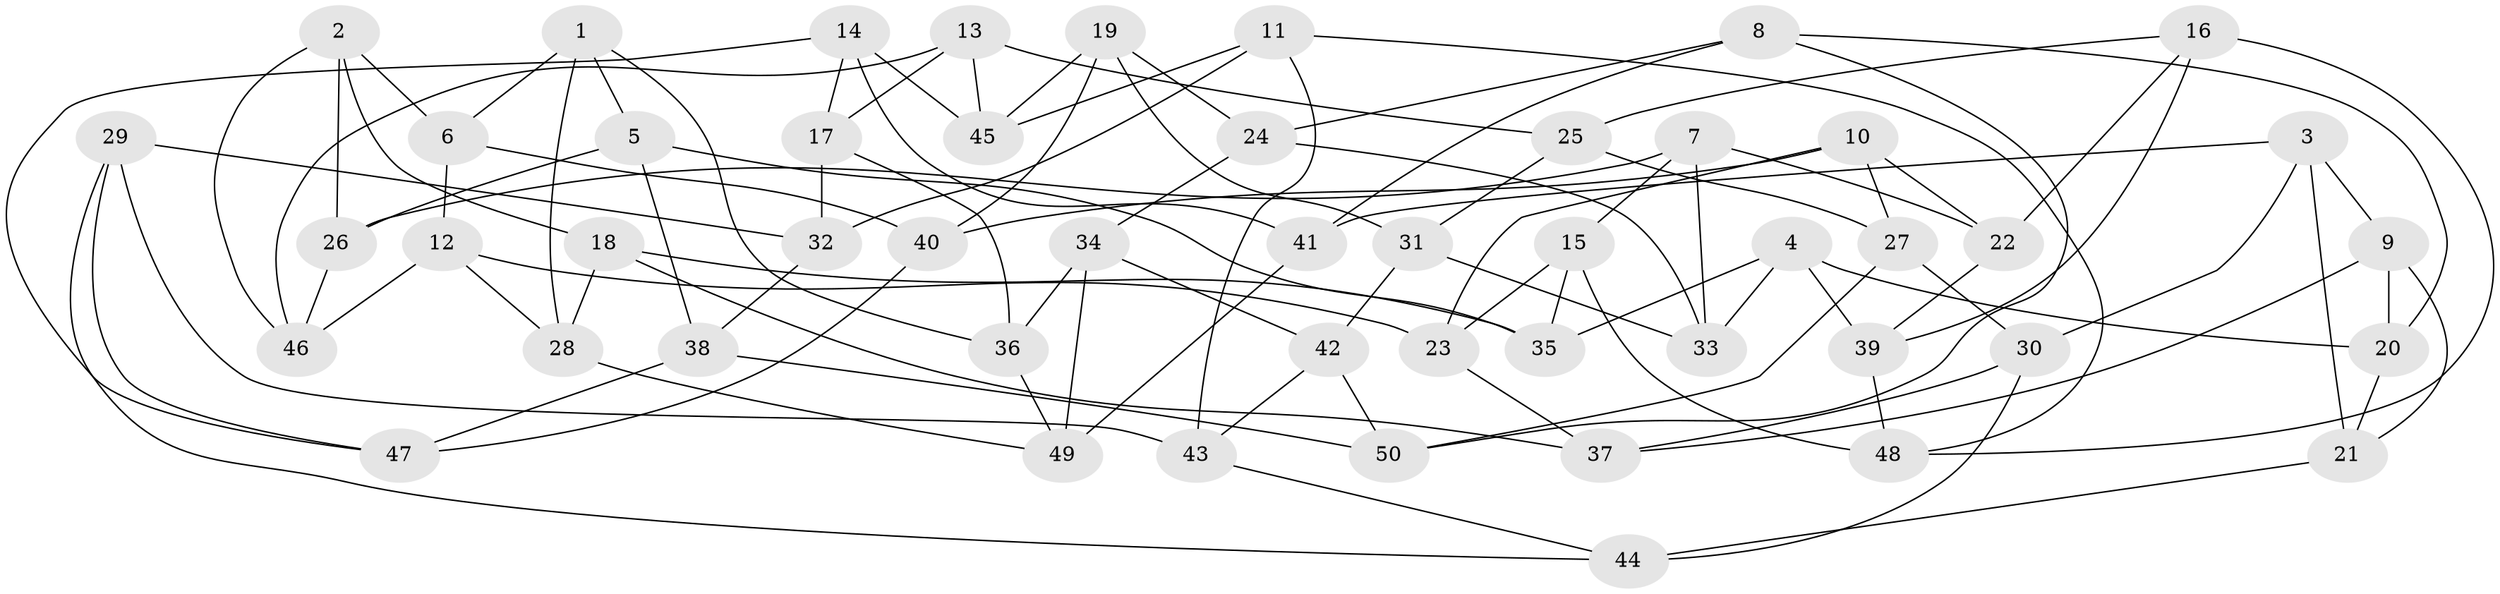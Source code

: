 // coarse degree distribution, {3: 0.0967741935483871, 8: 0.03225806451612903, 7: 0.06451612903225806, 6: 0.03225806451612903, 4: 0.7419354838709677, 9: 0.03225806451612903}
// Generated by graph-tools (version 1.1) at 2025/54/03/04/25 22:54:02]
// undirected, 50 vertices, 100 edges
graph export_dot {
  node [color=gray90,style=filled];
  1;
  2;
  3;
  4;
  5;
  6;
  7;
  8;
  9;
  10;
  11;
  12;
  13;
  14;
  15;
  16;
  17;
  18;
  19;
  20;
  21;
  22;
  23;
  24;
  25;
  26;
  27;
  28;
  29;
  30;
  31;
  32;
  33;
  34;
  35;
  36;
  37;
  38;
  39;
  40;
  41;
  42;
  43;
  44;
  45;
  46;
  47;
  48;
  49;
  50;
  1 -- 6;
  1 -- 36;
  1 -- 28;
  1 -- 5;
  2 -- 26;
  2 -- 6;
  2 -- 18;
  2 -- 46;
  3 -- 30;
  3 -- 41;
  3 -- 21;
  3 -- 9;
  4 -- 39;
  4 -- 20;
  4 -- 35;
  4 -- 33;
  5 -- 38;
  5 -- 26;
  5 -- 35;
  6 -- 40;
  6 -- 12;
  7 -- 15;
  7 -- 33;
  7 -- 26;
  7 -- 22;
  8 -- 50;
  8 -- 41;
  8 -- 20;
  8 -- 24;
  9 -- 20;
  9 -- 21;
  9 -- 37;
  10 -- 23;
  10 -- 22;
  10 -- 40;
  10 -- 27;
  11 -- 45;
  11 -- 32;
  11 -- 48;
  11 -- 43;
  12 -- 23;
  12 -- 46;
  12 -- 28;
  13 -- 46;
  13 -- 25;
  13 -- 45;
  13 -- 17;
  14 -- 45;
  14 -- 47;
  14 -- 17;
  14 -- 41;
  15 -- 48;
  15 -- 35;
  15 -- 23;
  16 -- 25;
  16 -- 48;
  16 -- 39;
  16 -- 22;
  17 -- 36;
  17 -- 32;
  18 -- 28;
  18 -- 37;
  18 -- 35;
  19 -- 45;
  19 -- 31;
  19 -- 24;
  19 -- 40;
  20 -- 21;
  21 -- 44;
  22 -- 39;
  23 -- 37;
  24 -- 33;
  24 -- 34;
  25 -- 31;
  25 -- 27;
  26 -- 46;
  27 -- 30;
  27 -- 50;
  28 -- 49;
  29 -- 47;
  29 -- 44;
  29 -- 43;
  29 -- 32;
  30 -- 37;
  30 -- 44;
  31 -- 33;
  31 -- 42;
  32 -- 38;
  34 -- 42;
  34 -- 36;
  34 -- 49;
  36 -- 49;
  38 -- 50;
  38 -- 47;
  39 -- 48;
  40 -- 47;
  41 -- 49;
  42 -- 43;
  42 -- 50;
  43 -- 44;
}
